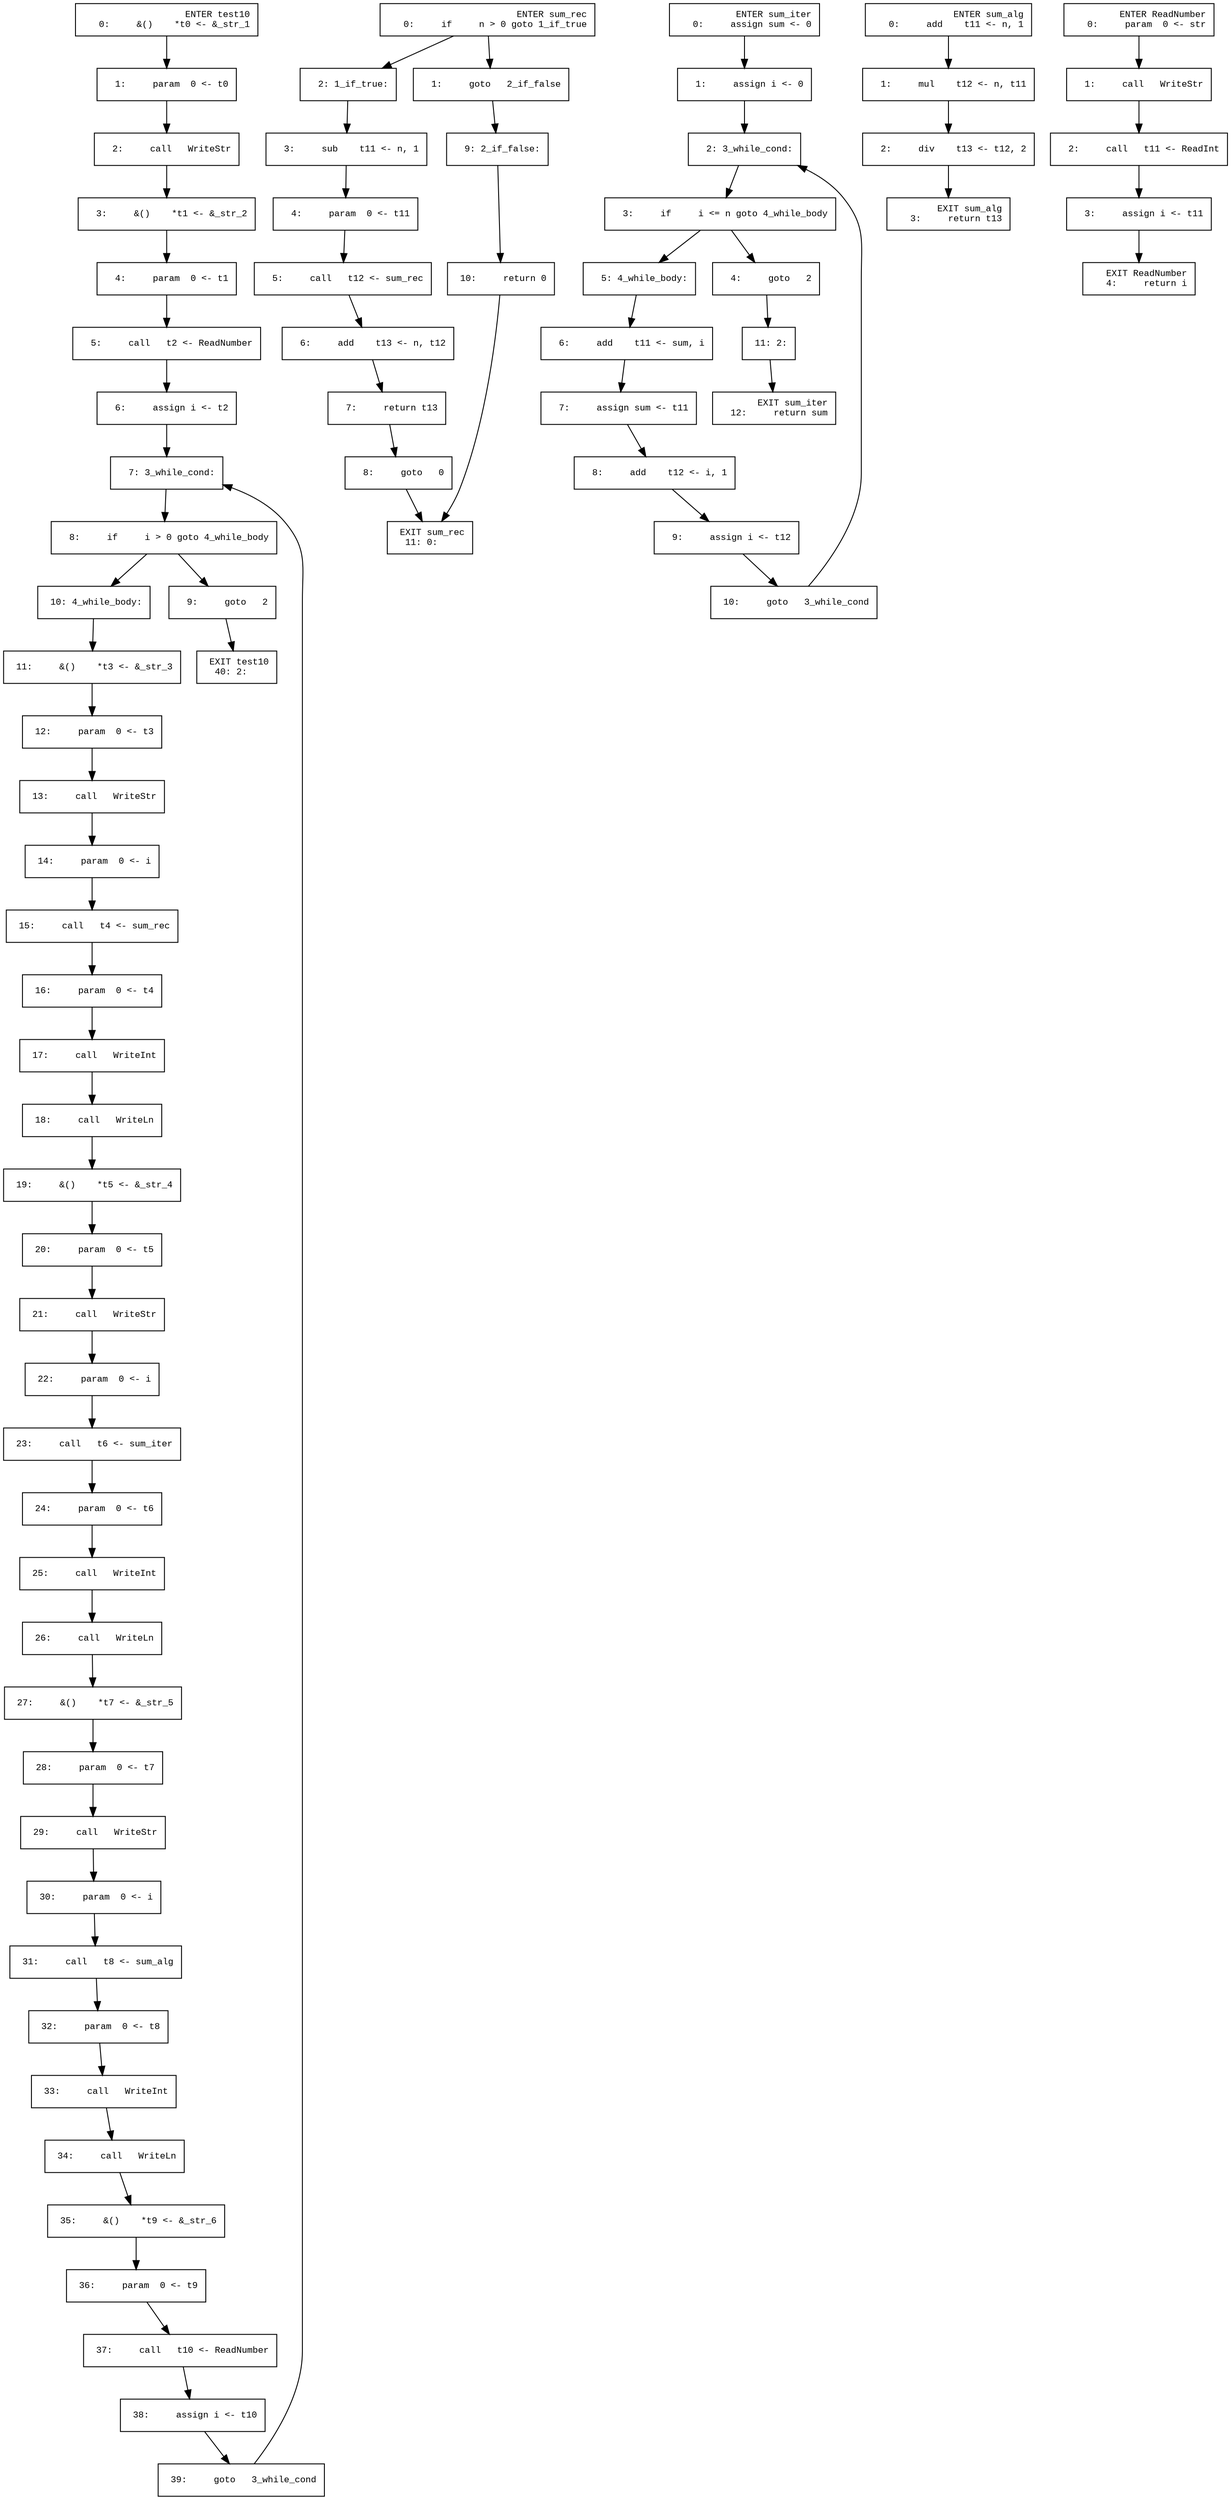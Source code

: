digraph CFG {
  graph [fontname="Times New Roman",fontsize=10];
  node  [fontname="Courier New",fontsize=10];
  edge  [fontname="Times New Roman",fontsize=10];
// scope 'test10'
node0 [label=" ENTER test10\r   0:     &()    *t0 <- &_str_1\l",shape=box];
node0 -> node1;
node1 [label="  1:     param  0 <- t0\l",shape=box];
node1 -> node2;
node2 [label="  2:     call   WriteStr\l",shape=box];
node2 -> node3;
node3 [label="  3:     &()    *t1 <- &_str_2\l",shape=box];
node3 -> node4;
node4 [label="  4:     param  0 <- t1\l",shape=box];
node4 -> node5;
node5 [label="  5:     call   t2 <- ReadNumber\l",shape=box];
node5 -> node6;
node6 [label="  6:     assign i <- t2\l",shape=box];
node6 -> node7;
node7 [label="  7: 3_while_cond:\l",shape=box];
node7 -> node8;
node8 [label="  8:     if     i > 0 goto 4_while_body\l",shape=box];
node8 -> node10;
node8 -> node9;
node9 [label="  9:     goto   2\l",shape=box];
node9 -> node40;
node10 [label=" 10: 4_while_body:\l",shape=box];
node10 -> node11;
node11 [label=" 11:     &()    *t3 <- &_str_3\l",shape=box];
node11 -> node12;
node12 [label=" 12:     param  0 <- t3\l",shape=box];
node12 -> node13;
node13 [label=" 13:     call   WriteStr\l",shape=box];
node13 -> node14;
node14 [label=" 14:     param  0 <- i\l",shape=box];
node14 -> node15;
node15 [label=" 15:     call   t4 <- sum_rec\l",shape=box];
node15 -> node16;
node16 [label=" 16:     param  0 <- t4\l",shape=box];
node16 -> node17;
node17 [label=" 17:     call   WriteInt\l",shape=box];
node17 -> node18;
node18 [label=" 18:     call   WriteLn\l",shape=box];
node18 -> node19;
node19 [label=" 19:     &()    *t5 <- &_str_4\l",shape=box];
node19 -> node20;
node20 [label=" 20:     param  0 <- t5\l",shape=box];
node20 -> node21;
node21 [label=" 21:     call   WriteStr\l",shape=box];
node21 -> node22;
node22 [label=" 22:     param  0 <- i\l",shape=box];
node22 -> node23;
node23 [label=" 23:     call   t6 <- sum_iter\l",shape=box];
node23 -> node24;
node24 [label=" 24:     param  0 <- t6\l",shape=box];
node24 -> node25;
node25 [label=" 25:     call   WriteInt\l",shape=box];
node25 -> node26;
node26 [label=" 26:     call   WriteLn\l",shape=box];
node26 -> node27;
node27 [label=" 27:     &()    *t7 <- &_str_5\l",shape=box];
node27 -> node28;
node28 [label=" 28:     param  0 <- t7\l",shape=box];
node28 -> node29;
node29 [label=" 29:     call   WriteStr\l",shape=box];
node29 -> node30;
node30 [label=" 30:     param  0 <- i\l",shape=box];
node30 -> node31;
node31 [label=" 31:     call   t8 <- sum_alg\l",shape=box];
node31 -> node32;
node32 [label=" 32:     param  0 <- t8\l",shape=box];
node32 -> node33;
node33 [label=" 33:     call   WriteInt\l",shape=box];
node33 -> node34;
node34 [label=" 34:     call   WriteLn\l",shape=box];
node34 -> node35;
node35 [label=" 35:     &()    *t9 <- &_str_6\l",shape=box];
node35 -> node36;
node36 [label=" 36:     param  0 <- t9\l",shape=box];
node36 -> node37;
node37 [label=" 37:     call   t10 <- ReadNumber\l",shape=box];
node37 -> node38;
node38 [label=" 38:     assign i <- t10\l",shape=box];
node38 -> node39;
node39 [label=" 39:     goto   3_while_cond\l",shape=box];
node39 -> node7;
node40 [label=" EXIT test10\r  40: 2:\l",shape=box];
// scope 'sum_rec'
node41 [label=" ENTER sum_rec\r   0:     if     n > 0 goto 1_if_true\l",shape=box];
node41 -> node43;
node41 -> node42;
node42 [label="  1:     goto   2_if_false\l",shape=box];
node42 -> node50;
node43 [label="  2: 1_if_true:\l",shape=box];
node43 -> node44;
node44 [label="  3:     sub    t11 <- n, 1\l",shape=box];
node44 -> node45;
node45 [label="  4:     param  0 <- t11\l",shape=box];
node45 -> node46;
node46 [label="  5:     call   t12 <- sum_rec\l",shape=box];
node46 -> node47;
node47 [label="  6:     add    t13 <- n, t12\l",shape=box];
node47 -> node48;
node48 [label="  7:     return t13\l",shape=box];
node48 -> node49;
node49 [label="  8:     goto   0\l",shape=box];
node49 -> node52;
node50 [label="  9: 2_if_false:\l",shape=box];
node50 -> node51;
node51 [label=" 10:     return 0\l",shape=box];
node51 -> node52;
node52 [label=" EXIT sum_rec\r  11: 0:\l",shape=box];
// scope 'sum_iter'
node53 [label=" ENTER sum_iter\r   0:     assign sum <- 0\l",shape=box];
node53 -> node54;
node54 [label="  1:     assign i <- 0\l",shape=box];
node54 -> node55;
node55 [label="  2: 3_while_cond:\l",shape=box];
node55 -> node56;
node56 [label="  3:     if     i <= n goto 4_while_body\l",shape=box];
node56 -> node58;
node56 -> node57;
node57 [label="  4:     goto   2\l",shape=box];
node57 -> node64;
node58 [label="  5: 4_while_body:\l",shape=box];
node58 -> node59;
node59 [label="  6:     add    t11 <- sum, i\l",shape=box];
node59 -> node60;
node60 [label="  7:     assign sum <- t11\l",shape=box];
node60 -> node61;
node61 [label="  8:     add    t12 <- i, 1\l",shape=box];
node61 -> node62;
node62 [label="  9:     assign i <- t12\l",shape=box];
node62 -> node63;
node63 [label=" 10:     goto   3_while_cond\l",shape=box];
node63 -> node55;
node64 [label=" 11: 2:\l",shape=box];
node64 -> node65;
node65 [label=" EXIT sum_iter\r  12:     return sum\l",shape=box];
// scope 'sum_alg'
node66 [label=" ENTER sum_alg\r   0:     add    t11 <- n, 1\l",shape=box];
node66 -> node67;
node67 [label="  1:     mul    t12 <- n, t11\l",shape=box];
node67 -> node68;
node68 [label="  2:     div    t13 <- t12, 2\l",shape=box];
node68 -> node69;
node69 [label=" EXIT sum_alg\r   3:     return t13\l",shape=box];
// scope 'ReadNumber'
node70 [label=" ENTER ReadNumber\r   0:     param  0 <- str\l",shape=box];
node70 -> node71;
node71 [label="  1:     call   WriteStr\l",shape=box];
node71 -> node72;
node72 [label="  2:     call   t11 <- ReadInt\l",shape=box];
node72 -> node73;
node73 [label="  3:     assign i <- t11\l",shape=box];
node73 -> node74;
node74 [label=" EXIT ReadNumber\r   4:     return i\l",shape=box];
}
